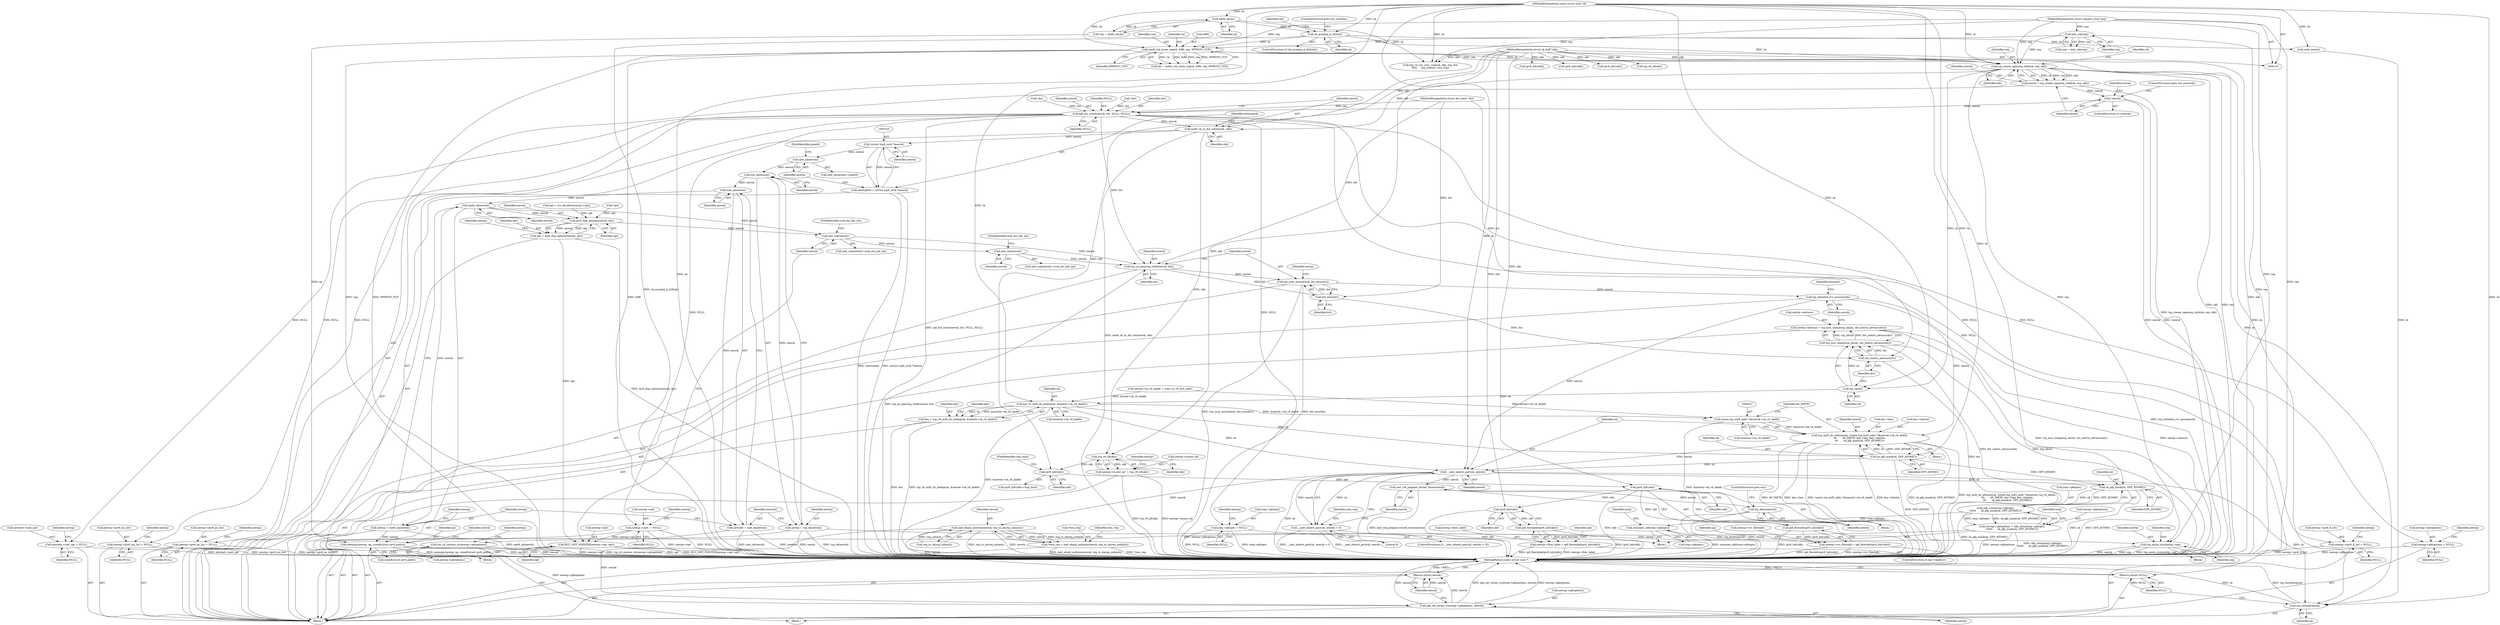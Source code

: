 digraph "0_linux_83eaddab4378db256d00d295bda6ca997cd13a52_0@pointer" {
"1000301" [label="(Call,tcp_create_openreq_child(sk, req, skb))"];
"1000289" [label="(Call,inet6_csk_route_req(sk, &fl6, req, IPPROTO_TCP))"];
"1000280" [label="(Call,sk_acceptq_is_full(sk))"];
"1000123" [label="(Call,inet6_sk(sk))"];
"1000111" [label="(MethodParameterIn,const struct sock *sk)"];
"1000277" [label="(Call,inet_rsk(req))"];
"1000113" [label="(MethodParameterIn,struct request_sock *req)"];
"1000112" [label="(MethodParameterIn,struct sk_buff *skb)"];
"1000299" [label="(Call,newsk = tcp_create_openreq_child(sk, req, skb))"];
"1000306" [label="(Call,!newsk)"];
"1000314" [label="(Call,ip6_dst_store(newsk, dst, NULL, NULL))"];
"1000319" [label="(Call,inet6_sk_rx_dst_set(newsk, skb))"];
"1000324" [label="(Call,(struct tcp6_sock *)newsk)"];
"1000322" [label="(Call,newtcp6sk = (struct tcp6_sock *)newsk)"];
"1000329" [label="(Call,inet_sk(newsk))"];
"1000338" [label="(Call,tcp_sk(newsk))"];
"1000336" [label="(Call,newtp = tcp_sk(newsk))"];
"1000585" [label="(Call,tcp_move_syn(newtp, req))"];
"1000342" [label="(Call,inet_sk(newsk))"];
"1000340" [label="(Call,newinet = inet_sk(newsk))"];
"1000346" [label="(Call,inet6_sk(newsk))"];
"1000344" [label="(Call,newnp = inet6_sk(newsk))"];
"1000348" [label="(Call,memcpy(newnp, np, sizeof(struct ipv6_pinfo)))"];
"1000473" [label="(Call,ipv6_dup_options(newsk, opt))"];
"1000471" [label="(Call,opt = ipv6_dup_options(newsk, opt))"];
"1000476" [label="(Call,RCU_INIT_POINTER(newnp->opt, opt))"];
"1000483" [label="(Call,inet_csk(newsk))"];
"1000491" [label="(Call,inet_csk(newsk))"];
"1000501" [label="(Call,tcp_ca_openreq_child(newsk, dst))"];
"1000504" [label="(Call,tcp_sync_mss(newsk, dst_mtu(dst)))"];
"1000517" [label="(Call,tcp_initialize_rcv_mss(newsk))"];
"1000544" [label="(Call,tcp_md5_do_add(newsk, (union tcp_md5_addr *)&newsk->sk_v6_daddr,\n\t\t\t       AF_INET6, key->key, key->keylen,\n\t\t\t       sk_gfp_mask(sk, GFP_ATOMIC)))"];
"1000564" [label="(Call,__inet_inherit_port(sk, newsk))"];
"1000563" [label="(Call,__inet_inherit_port(sk, newsk) < 0)"];
"1000569" [label="(Call,inet_csk_prepare_forced_close(newsk))"];
"1000571" [label="(Call,tcp_done(newsk))"];
"1000577" [label="(Call,inet_ehash_nolisten(newsk, req_to_sk(req_unhash)))"];
"1000574" [label="(Call,*own_req = inet_ehash_nolisten(newsk, req_to_sk(req_unhash)))"];
"1000622" [label="(Call,skb_set_owner_r(newnp->pktoptions, newsk))"];
"1000627" [label="(Return,return newsk;)"];
"1000601" [label="(Call,sk_gfp_mask(sk, GFP_ATOMIC))"];
"1000597" [label="(Call,skb_clone(ireq->pktopts,\n\t\t\t\t\t\t      sk_gfp_mask(sk, GFP_ATOMIC)))"];
"1000593" [label="(Call,newnp->pktoptions = skb_clone(ireq->pktopts,\n\t\t\t\t\t\t      sk_gfp_mask(sk, GFP_ATOMIC)))"];
"1000618" [label="(Call,tcp_v6_restore_cb(newnp->pktoptions))"];
"1000604" [label="(Call,consume_skb(ireq->pktopts))"];
"1000638" [label="(Call,tcp_listendrop(sk))"];
"1000506" [label="(Call,dst_mtu(dst))"];
"1000515" [label="(Call,dst_metric_advmss(dst))"];
"1000512" [label="(Call,tcp_mss_clamp(tcp_sk(sk), dst_metric_advmss(dst)))"];
"1000508" [label="(Call,newtp->advmss = tcp_mss_clamp(tcp_sk(sk), dst_metric_advmss(dst)))"];
"1000426" [label="(Call,tcp_v6_iif(skb))"];
"1000422" [label="(Call,newnp->mcast_oif  = tcp_v6_iif(skb))"];
"1000433" [label="(Call,ipv6_hdr(skb))"];
"1000441" [label="(Call,ipv6_hdr(skb))"];
"1000440" [label="(Call,ip6_flowinfo(ipv6_hdr(skb)))"];
"1000436" [label="(Call,newnp->rcv_flowinfo = ip6_flowinfo(ipv6_hdr(skb)))"];
"1000452" [label="(Call,ipv6_hdr(skb))"];
"1000451" [label="(Call,ip6_flowlabel(ipv6_hdr(skb)))"];
"1000447" [label="(Call,newnp->flow_label = ip6_flowlabel(ipv6_hdr(skb)))"];
"1000381" [label="(Call,newinet->inet_opt = NULL)"];
"1000386" [label="(Call,newnp->ipv6_mc_list = NULL)"];
"1000391" [label="(Call,newnp->ipv6_ac_list = NULL)"];
"1000396" [label="(Call,newnp->ipv6_fl_list = NULL)"];
"1000412" [label="(Call,newnp->pktoptions = NULL)"];
"1000417" [label="(Call,newnp->opt\t  = NULL)"];
"1000608" [label="(Call,ireq->pktopts = NULL)"];
"1000640" [label="(Return,return NULL;)"];
"1000513" [label="(Call,tcp_sk(sk))"];
"1000535" [label="(Call,tcp_v6_md5_do_lookup(sk, &newsk->sk_v6_daddr))"];
"1000533" [label="(Call,key = tcp_v6_md5_do_lookup(sk, &newsk->sk_v6_daddr))"];
"1000546" [label="(Call,(union tcp_md5_addr *)&newsk->sk_v6_daddr)"];
"1000559" [label="(Call,sk_gfp_mask(sk, GFP_ATOMIC))"];
"1000561" [label="(Identifier,GFP_ATOMIC)"];
"1000265" [label="(Call,ipv6_hdr(skb))"];
"1000326" [label="(Identifier,newsk)"];
"1000482" [label="(Call,inet_csk(newsk)->icsk_ext_hdr_len)"];
"1000382" [label="(Call,newinet->inet_opt)"];
"1000453" [label="(Identifier,skb)"];
"1000391" [label="(Call,newnp->ipv6_ac_list = NULL)"];
"1000117" [label="(Block,)"];
"1000308" [label="(ControlStructure,goto out_nonewsk;)"];
"1000477" [label="(Call,newnp->opt)"];
"1000515" [label="(Call,dst_metric_advmss(dst))"];
"1000509" [label="(Call,newtp->advmss)"];
"1000340" [label="(Call,newinet = inet_sk(newsk))"];
"1000114" [label="(MethodParameterIn,struct dst_entry *dst)"];
"1000533" [label="(Call,key = tcp_v6_md5_do_lookup(sk, &newsk->sk_v6_daddr))"];
"1000590" [label="(Identifier,ireq)"];
"1000475" [label="(Identifier,opt)"];
"1000451" [label="(Call,ip6_flowlabel(ipv6_hdr(skb)))"];
"1000398" [label="(Identifier,newnp)"];
"1000506" [label="(Call,dst_mtu(dst))"];
"1000622" [label="(Call,skb_set_owner_r(newnp->pktoptions, newsk))"];
"1000293" [label="(Identifier,req)"];
"1000628" [label="(Identifier,newsk)"];
"1000514" [label="(Identifier,sk)"];
"1000304" [label="(Identifier,skb)"];
"1000573" [label="(ControlStructure,goto out;)"];
"1000254" [label="(Call,ipv6_hdr(skb))"];
"1000568" [label="(Block,)"];
"1000345" [label="(Identifier,newnp)"];
"1000485" [label="(FieldIdentifier,icsk_ext_hdr_len)"];
"1000577" [label="(Call,inet_ehash_nolisten(newsk, req_to_sk(req_unhash)))"];
"1000470" [label="(Block,)"];
"1000492" [label="(Identifier,newsk)"];
"1000505" [label="(Identifier,newsk)"];
"1000586" [label="(Identifier,newtp)"];
"1000594" [label="(Call,newnp->pktoptions)"];
"1000336" [label="(Call,newtp = tcp_sk(newsk))"];
"1000601" [label="(Call,sk_gfp_mask(sk, GFP_ATOMIC))"];
"1000330" [label="(Identifier,newsk)"];
"1000491" [label="(Call,inet_csk(newsk))"];
"1000436" [label="(Call,newnp->rcv_flowinfo = ip6_flowinfo(ipv6_hdr(skb)))"];
"1000608" [label="(Call,ireq->pktopts = NULL)"];
"1000314" [label="(Call,ip6_dst_store(newsk, dst, NULL, NULL))"];
"1000517" [label="(Call,tcp_initialize_rcv_mss(newsk))"];
"1000290" [label="(Identifier,sk)"];
"1000285" [label="(Identifier,dst)"];
"1000433" [label="(Call,ipv6_hdr(skb))"];
"1000615" [label="(Identifier,newnp)"];
"1000307" [label="(Identifier,newsk)"];
"1000542" [label="(Identifier,key)"];
"1000418" [label="(Call,newnp->opt)"];
"1000437" [label="(Call,newnp->rcv_flowinfo)"];
"1000277" [label="(Call,inet_rsk(req))"];
"1000502" [label="(Identifier,newsk)"];
"1000504" [label="(Call,tcp_sync_mss(newsk, dst_mtu(dst)))"];
"1000605" [label="(Call,ireq->pktopts)"];
"1000455" [label="(Identifier,opt)"];
"1000513" [label="(Call,tcp_sk(sk))"];
"1000302" [label="(Identifier,sk)"];
"1000583" [label="(Identifier,own_req)"];
"1000421" [label="(Identifier,NULL)"];
"1000435" [label="(FieldIdentifier,hop_limit)"];
"1000587" [label="(Identifier,req)"];
"1000478" [label="(Identifier,newnp)"];
"1000565" [label="(Identifier,sk)"];
"1000275" [label="(Call,ireq = inet_rsk(req))"];
"1000569" [label="(Call,inet_csk_prepare_forced_close(newsk))"];
"1000597" [label="(Call,skb_clone(ireq->pktopts,\n\t\t\t\t\t\t      sk_gfp_mask(sk, GFP_ATOMIC)))"];
"1000640" [label="(Return,return NULL;)"];
"1000311" [label="(Identifier,newsk)"];
"1000603" [label="(Identifier,GFP_ATOMIC)"];
"1000413" [label="(Call,newnp->pktoptions)"];
"1000319" [label="(Call,inet6_sk_rx_dst_set(newsk, skb))"];
"1000422" [label="(Call,newnp->mcast_oif  = tcp_v6_iif(skb))"];
"1000323" [label="(Identifier,newtcp6sk)"];
"1000639" [label="(Identifier,sk)"];
"1000432" [label="(Call,ipv6_hdr(skb)->hop_limit)"];
"1000346" [label="(Call,inet6_sk(newsk))"];
"1000536" [label="(Identifier,sk)"];
"1000623" [label="(Call,newnp->pktoptions)"];
"1000322" [label="(Call,newtcp6sk = (struct tcp6_sock *)newsk)"];
"1000483" [label="(Call,inet_csk(newsk))"];
"1000434" [label="(Identifier,skb)"];
"1000575" [label="(Call,*own_req)"];
"1000112" [label="(MethodParameterIn,struct sk_buff *skb)"];
"1000349" [label="(Identifier,newnp)"];
"1000493" [label="(FieldIdentifier,icsk_ext_hdr_len)"];
"1000546" [label="(Call,(union tcp_md5_addr *)&newsk->sk_v6_daddr)"];
"1000246" [label="(Call,ipv6_hdr(skb))"];
"1000344" [label="(Call,newnp = inet6_sk(newsk))"];
"1000618" [label="(Call,tcp_v6_restore_cb(newnp->pktoptions))"];
"1000353" [label="(Call,newsk->sk_v6_daddr = ireq->ir_v6_rmt_addr)"];
"1000535" [label="(Call,tcp_v6_md5_do_lookup(sk, &newsk->sk_v6_daddr))"];
"1000280" [label="(Call,sk_acceptq_is_full(sk))"];
"1000642" [label="(MethodReturn,static struct sock *)"];
"1000617" [label="(Block,)"];
"1000329" [label="(Call,inet_sk(newsk))"];
"1000351" [label="(Call,sizeof(struct ipv6_pinfo))"];
"1000593" [label="(Call,newnp->pktoptions = skb_clone(ireq->pktopts,\n\t\t\t\t\t\t      sk_gfp_mask(sk, GFP_ATOMIC)))"];
"1000393" [label="(Identifier,newnp)"];
"1000521" [label="(Identifier,newinet)"];
"1000386" [label="(Call,newnp->ipv6_mc_list = NULL)"];
"1000430" [label="(Identifier,newnp)"];
"1000474" [label="(Identifier,newsk)"];
"1000448" [label="(Call,newnp->flow_label)"];
"1000417" [label="(Call,newnp->opt\t  = NULL)"];
"1000559" [label="(Call,sk_gfp_mask(sk, GFP_ATOMIC))"];
"1000324" [label="(Call,(struct tcp6_sock *)newsk)"];
"1000571" [label="(Call,tcp_done(newsk))"];
"1000385" [label="(Identifier,NULL)"];
"1000142" [label="(Call,tcp_v4_syn_recv_sock(sk, skb, req, dst,\n\t\t\t\t\t     req_unhash, own_req))"];
"1000507" [label="(Identifier,dst)"];
"1000443" [label="(ControlStructure,if (np->repflow))"];
"1000395" [label="(Identifier,NULL)"];
"1000279" [label="(ControlStructure,if (sk_acceptq_is_full(sk)))"];
"1000355" [label="(Identifier,newsk)"];
"1000392" [label="(Call,newnp->ipv6_ac_list)"];
"1000315" [label="(Identifier,newsk)"];
"1000299" [label="(Call,newsk = tcp_create_openreq_child(sk, req, skb))"];
"1000579" [label="(Call,req_to_sk(req_unhash))"];
"1000631" [label="(Call,sock_net(sk))"];
"1000537" [label="(Call,&newsk->sk_v6_daddr)"];
"1000585" [label="(Call,tcp_move_syn(newtp, req))"];
"1000564" [label="(Call,__inet_inherit_port(sk, newsk))"];
"1000426" [label="(Call,tcp_v6_iif(skb))"];
"1000578" [label="(Identifier,newsk)"];
"1000570" [label="(Identifier,newsk)"];
"1000113" [label="(MethodParameterIn,struct request_sock *req)"];
"1000396" [label="(Call,newnp->ipv6_fl_list = NULL)"];
"1000328" [label="(Call,inet_sk(newsk)->pinet6)"];
"1000300" [label="(Identifier,newsk)"];
"1000387" [label="(Call,newnp->ipv6_mc_list)"];
"1000516" [label="(Identifier,dst)"];
"1000342" [label="(Call,inet_sk(newsk))"];
"1000320" [label="(Identifier,newsk)"];
"1000548" [label="(Call,&newsk->sk_v6_daddr)"];
"1000419" [label="(Identifier,newnp)"];
"1000627" [label="(Return,return newsk;)"];
"1000510" [label="(Identifier,newtp)"];
"1000626" [label="(Identifier,newsk)"];
"1000294" [label="(Identifier,IPPROTO_TCP)"];
"1000400" [label="(Identifier,NULL)"];
"1000239" [label="(Call,tcp_v6_iif(skb))"];
"1000348" [label="(Call,memcpy(newnp, np, sizeof(struct ipv6_pinfo)))"];
"1000317" [label="(Identifier,NULL)"];
"1000442" [label="(Identifier,skb)"];
"1000501" [label="(Call,tcp_ca_openreq_child(newsk, dst))"];
"1000576" [label="(Identifier,own_req)"];
"1000609" [label="(Call,ireq->pktopts)"];
"1000574" [label="(Call,*own_req = inet_ehash_nolisten(newsk, req_to_sk(req_unhash)))"];
"1000296" [label="(Call,!dst)"];
"1000316" [label="(Identifier,dst)"];
"1000584" [label="(Block,)"];
"1000462" [label="(Call,opt = rcu_dereference(np->opt))"];
"1000423" [label="(Call,newnp->mcast_oif)"];
"1000397" [label="(Call,newnp->ipv6_fl_list)"];
"1000624" [label="(Identifier,newnp)"];
"1000460" [label="(Call,!opt)"];
"1000338" [label="(Call,tcp_sk(newsk))"];
"1000619" [label="(Call,newnp->pktoptions)"];
"1000305" [label="(ControlStructure,if (!newsk))"];
"1000452" [label="(Call,ipv6_hdr(skb))"];
"1000503" [label="(Identifier,dst)"];
"1000556" [label="(Call,key->keylen)"];
"1000343" [label="(Identifier,newsk)"];
"1000641" [label="(Identifier,NULL)"];
"1000471" [label="(Call,opt = ipv6_dup_options(newsk, opt))"];
"1000111" [label="(MethodParameterIn,const struct sock *sk)"];
"1000638" [label="(Call,tcp_listendrop(sk))"];
"1000476" [label="(Call,RCU_INIT_POINTER(newnp->opt, opt))"];
"1000563" [label="(Call,__inet_inherit_port(sk, newsk) < 0)"];
"1000291" [label="(Call,&fl6)"];
"1000303" [label="(Identifier,req)"];
"1000278" [label="(Identifier,req)"];
"1000347" [label="(Identifier,newsk)"];
"1000602" [label="(Identifier,sk)"];
"1000545" [label="(Identifier,newsk)"];
"1000604" [label="(Call,consume_skb(ireq->pktopts))"];
"1000447" [label="(Call,newnp->flow_label = ip6_flowlabel(ipv6_hdr(skb)))"];
"1000560" [label="(Identifier,sk)"];
"1000124" [label="(Identifier,sk)"];
"1000284" [label="(Call,!dst)"];
"1000512" [label="(Call,tcp_mss_clamp(tcp_sk(sk), dst_metric_advmss(dst)))"];
"1000440" [label="(Call,ip6_flowinfo(ipv6_hdr(skb)))"];
"1000534" [label="(Identifier,key)"];
"1000480" [label="(Identifier,opt)"];
"1000123" [label="(Call,inet6_sk(sk))"];
"1000424" [label="(Identifier,newnp)"];
"1000427" [label="(Identifier,skb)"];
"1000553" [label="(Call,key->key)"];
"1000388" [label="(Identifier,newnp)"];
"1000552" [label="(Identifier,AF_INET6)"];
"1000301" [label="(Call,tcp_create_openreq_child(sk, req, skb))"];
"1000441" [label="(Call,ipv6_hdr(skb))"];
"1000281" [label="(Identifier,sk)"];
"1000318" [label="(Identifier,NULL)"];
"1000390" [label="(Identifier,NULL)"];
"1000306" [label="(Call,!newsk)"];
"1000562" [label="(ControlStructure,if (__inet_inherit_port(sk, newsk) < 0))"];
"1000610" [label="(Identifier,ireq)"];
"1000282" [label="(ControlStructure,goto out_overflow;)"];
"1000287" [label="(Call,dst = inet6_csk_route_req(sk, &fl6, req, IPPROTO_TCP))"];
"1000566" [label="(Identifier,newsk)"];
"1000339" [label="(Identifier,newsk)"];
"1000350" [label="(Identifier,np)"];
"1000598" [label="(Call,ireq->pktopts)"];
"1000544" [label="(Call,tcp_md5_do_add(newsk, (union tcp_md5_addr *)&newsk->sk_v6_daddr,\n\t\t\t       AF_INET6, key->key, key->keylen,\n\t\t\t       sk_gfp_mask(sk, GFP_ATOMIC)))"];
"1000592" [label="(Block,)"];
"1000606" [label="(Identifier,ireq)"];
"1000289" [label="(Call,inet6_csk_route_req(sk, &fl6, req, IPPROTO_TCP))"];
"1000472" [label="(Identifier,opt)"];
"1000445" [label="(Identifier,np)"];
"1000337" [label="(Identifier,newtp)"];
"1000543" [label="(Block,)"];
"1000381" [label="(Call,newinet->inet_opt = NULL)"];
"1000321" [label="(Identifier,skb)"];
"1000341" [label="(Identifier,newinet)"];
"1000404" [label="(Identifier,newnp)"];
"1000518" [label="(Identifier,newsk)"];
"1000612" [label="(Identifier,NULL)"];
"1000508" [label="(Call,newtp->advmss = tcp_mss_clamp(tcp_sk(sk), dst_metric_advmss(dst)))"];
"1000331" [label="(FieldIdentifier,pinet6)"];
"1000484" [label="(Identifier,newsk)"];
"1000567" [label="(Literal,0)"];
"1000473" [label="(Call,ipv6_dup_options(newsk, opt))"];
"1000412" [label="(Call,newnp->pktoptions = NULL)"];
"1000572" [label="(Identifier,newsk)"];
"1000416" [label="(Identifier,NULL)"];
"1000490" [label="(Call,inet_csk(newsk)->icsk_ext_hdr_len)"];
"1000121" [label="(Call,*np = inet6_sk(sk))"];
"1000301" -> "1000299"  [label="AST: "];
"1000301" -> "1000304"  [label="CFG: "];
"1000302" -> "1000301"  [label="AST: "];
"1000303" -> "1000301"  [label="AST: "];
"1000304" -> "1000301"  [label="AST: "];
"1000299" -> "1000301"  [label="CFG: "];
"1000301" -> "1000642"  [label="DDG: skb"];
"1000301" -> "1000642"  [label="DDG: req"];
"1000301" -> "1000299"  [label="DDG: sk"];
"1000301" -> "1000299"  [label="DDG: req"];
"1000301" -> "1000299"  [label="DDG: skb"];
"1000289" -> "1000301"  [label="DDG: sk"];
"1000289" -> "1000301"  [label="DDG: req"];
"1000280" -> "1000301"  [label="DDG: sk"];
"1000111" -> "1000301"  [label="DDG: sk"];
"1000277" -> "1000301"  [label="DDG: req"];
"1000113" -> "1000301"  [label="DDG: req"];
"1000112" -> "1000301"  [label="DDG: skb"];
"1000301" -> "1000319"  [label="DDG: skb"];
"1000301" -> "1000513"  [label="DDG: sk"];
"1000301" -> "1000585"  [label="DDG: req"];
"1000301" -> "1000638"  [label="DDG: sk"];
"1000289" -> "1000287"  [label="AST: "];
"1000289" -> "1000294"  [label="CFG: "];
"1000290" -> "1000289"  [label="AST: "];
"1000291" -> "1000289"  [label="AST: "];
"1000293" -> "1000289"  [label="AST: "];
"1000294" -> "1000289"  [label="AST: "];
"1000287" -> "1000289"  [label="CFG: "];
"1000289" -> "1000642"  [label="DDG: &fl6"];
"1000289" -> "1000642"  [label="DDG: IPPROTO_TCP"];
"1000289" -> "1000642"  [label="DDG: req"];
"1000289" -> "1000287"  [label="DDG: sk"];
"1000289" -> "1000287"  [label="DDG: &fl6"];
"1000289" -> "1000287"  [label="DDG: req"];
"1000289" -> "1000287"  [label="DDG: IPPROTO_TCP"];
"1000280" -> "1000289"  [label="DDG: sk"];
"1000111" -> "1000289"  [label="DDG: sk"];
"1000277" -> "1000289"  [label="DDG: req"];
"1000113" -> "1000289"  [label="DDG: req"];
"1000289" -> "1000638"  [label="DDG: sk"];
"1000280" -> "1000279"  [label="AST: "];
"1000280" -> "1000281"  [label="CFG: "];
"1000281" -> "1000280"  [label="AST: "];
"1000282" -> "1000280"  [label="CFG: "];
"1000285" -> "1000280"  [label="CFG: "];
"1000280" -> "1000642"  [label="DDG: sk_acceptq_is_full(sk)"];
"1000123" -> "1000280"  [label="DDG: sk"];
"1000111" -> "1000280"  [label="DDG: sk"];
"1000280" -> "1000631"  [label="DDG: sk"];
"1000123" -> "1000121"  [label="AST: "];
"1000123" -> "1000124"  [label="CFG: "];
"1000124" -> "1000123"  [label="AST: "];
"1000121" -> "1000123"  [label="CFG: "];
"1000123" -> "1000121"  [label="DDG: sk"];
"1000111" -> "1000123"  [label="DDG: sk"];
"1000123" -> "1000142"  [label="DDG: sk"];
"1000111" -> "1000110"  [label="AST: "];
"1000111" -> "1000642"  [label="DDG: sk"];
"1000111" -> "1000142"  [label="DDG: sk"];
"1000111" -> "1000513"  [label="DDG: sk"];
"1000111" -> "1000535"  [label="DDG: sk"];
"1000111" -> "1000559"  [label="DDG: sk"];
"1000111" -> "1000564"  [label="DDG: sk"];
"1000111" -> "1000601"  [label="DDG: sk"];
"1000111" -> "1000631"  [label="DDG: sk"];
"1000111" -> "1000638"  [label="DDG: sk"];
"1000277" -> "1000275"  [label="AST: "];
"1000277" -> "1000278"  [label="CFG: "];
"1000278" -> "1000277"  [label="AST: "];
"1000275" -> "1000277"  [label="CFG: "];
"1000277" -> "1000642"  [label="DDG: req"];
"1000277" -> "1000275"  [label="DDG: req"];
"1000113" -> "1000277"  [label="DDG: req"];
"1000113" -> "1000110"  [label="AST: "];
"1000113" -> "1000642"  [label="DDG: req"];
"1000113" -> "1000142"  [label="DDG: req"];
"1000113" -> "1000585"  [label="DDG: req"];
"1000112" -> "1000110"  [label="AST: "];
"1000112" -> "1000642"  [label="DDG: skb"];
"1000112" -> "1000142"  [label="DDG: skb"];
"1000112" -> "1000239"  [label="DDG: skb"];
"1000112" -> "1000246"  [label="DDG: skb"];
"1000112" -> "1000254"  [label="DDG: skb"];
"1000112" -> "1000265"  [label="DDG: skb"];
"1000112" -> "1000319"  [label="DDG: skb"];
"1000112" -> "1000426"  [label="DDG: skb"];
"1000112" -> "1000433"  [label="DDG: skb"];
"1000112" -> "1000441"  [label="DDG: skb"];
"1000112" -> "1000452"  [label="DDG: skb"];
"1000299" -> "1000117"  [label="AST: "];
"1000300" -> "1000299"  [label="AST: "];
"1000307" -> "1000299"  [label="CFG: "];
"1000299" -> "1000642"  [label="DDG: tcp_create_openreq_child(sk, req, skb)"];
"1000299" -> "1000306"  [label="DDG: newsk"];
"1000306" -> "1000305"  [label="AST: "];
"1000306" -> "1000307"  [label="CFG: "];
"1000307" -> "1000306"  [label="AST: "];
"1000308" -> "1000306"  [label="CFG: "];
"1000311" -> "1000306"  [label="CFG: "];
"1000306" -> "1000642"  [label="DDG: newsk"];
"1000306" -> "1000642"  [label="DDG: !newsk"];
"1000306" -> "1000314"  [label="DDG: newsk"];
"1000314" -> "1000117"  [label="AST: "];
"1000314" -> "1000318"  [label="CFG: "];
"1000315" -> "1000314"  [label="AST: "];
"1000316" -> "1000314"  [label="AST: "];
"1000317" -> "1000314"  [label="AST: "];
"1000318" -> "1000314"  [label="AST: "];
"1000320" -> "1000314"  [label="CFG: "];
"1000314" -> "1000642"  [label="DDG: ip6_dst_store(newsk, dst, NULL, NULL)"];
"1000284" -> "1000314"  [label="DDG: dst"];
"1000296" -> "1000314"  [label="DDG: dst"];
"1000114" -> "1000314"  [label="DDG: dst"];
"1000314" -> "1000319"  [label="DDG: newsk"];
"1000314" -> "1000381"  [label="DDG: NULL"];
"1000314" -> "1000386"  [label="DDG: NULL"];
"1000314" -> "1000391"  [label="DDG: NULL"];
"1000314" -> "1000396"  [label="DDG: NULL"];
"1000314" -> "1000412"  [label="DDG: NULL"];
"1000314" -> "1000417"  [label="DDG: NULL"];
"1000314" -> "1000501"  [label="DDG: dst"];
"1000314" -> "1000608"  [label="DDG: NULL"];
"1000314" -> "1000640"  [label="DDG: NULL"];
"1000319" -> "1000117"  [label="AST: "];
"1000319" -> "1000321"  [label="CFG: "];
"1000320" -> "1000319"  [label="AST: "];
"1000321" -> "1000319"  [label="AST: "];
"1000323" -> "1000319"  [label="CFG: "];
"1000319" -> "1000642"  [label="DDG: inet6_sk_rx_dst_set(newsk, skb)"];
"1000319" -> "1000324"  [label="DDG: newsk"];
"1000319" -> "1000426"  [label="DDG: skb"];
"1000324" -> "1000322"  [label="AST: "];
"1000324" -> "1000326"  [label="CFG: "];
"1000325" -> "1000324"  [label="AST: "];
"1000326" -> "1000324"  [label="AST: "];
"1000322" -> "1000324"  [label="CFG: "];
"1000324" -> "1000322"  [label="DDG: newsk"];
"1000324" -> "1000329"  [label="DDG: newsk"];
"1000322" -> "1000117"  [label="AST: "];
"1000323" -> "1000322"  [label="AST: "];
"1000330" -> "1000322"  [label="CFG: "];
"1000322" -> "1000642"  [label="DDG: (struct tcp6_sock *)newsk"];
"1000322" -> "1000642"  [label="DDG: newtcp6sk"];
"1000329" -> "1000328"  [label="AST: "];
"1000329" -> "1000330"  [label="CFG: "];
"1000330" -> "1000329"  [label="AST: "];
"1000331" -> "1000329"  [label="CFG: "];
"1000329" -> "1000338"  [label="DDG: newsk"];
"1000338" -> "1000336"  [label="AST: "];
"1000338" -> "1000339"  [label="CFG: "];
"1000339" -> "1000338"  [label="AST: "];
"1000336" -> "1000338"  [label="CFG: "];
"1000338" -> "1000336"  [label="DDG: newsk"];
"1000338" -> "1000342"  [label="DDG: newsk"];
"1000336" -> "1000117"  [label="AST: "];
"1000337" -> "1000336"  [label="AST: "];
"1000341" -> "1000336"  [label="CFG: "];
"1000336" -> "1000642"  [label="DDG: tcp_sk(newsk)"];
"1000336" -> "1000642"  [label="DDG: newtp"];
"1000336" -> "1000585"  [label="DDG: newtp"];
"1000585" -> "1000584"  [label="AST: "];
"1000585" -> "1000587"  [label="CFG: "];
"1000586" -> "1000585"  [label="AST: "];
"1000587" -> "1000585"  [label="AST: "];
"1000590" -> "1000585"  [label="CFG: "];
"1000585" -> "1000642"  [label="DDG: newtp"];
"1000585" -> "1000642"  [label="DDG: req"];
"1000585" -> "1000642"  [label="DDG: tcp_move_syn(newtp, req)"];
"1000342" -> "1000340"  [label="AST: "];
"1000342" -> "1000343"  [label="CFG: "];
"1000343" -> "1000342"  [label="AST: "];
"1000340" -> "1000342"  [label="CFG: "];
"1000342" -> "1000340"  [label="DDG: newsk"];
"1000342" -> "1000346"  [label="DDG: newsk"];
"1000340" -> "1000117"  [label="AST: "];
"1000341" -> "1000340"  [label="AST: "];
"1000345" -> "1000340"  [label="CFG: "];
"1000340" -> "1000642"  [label="DDG: inet_sk(newsk)"];
"1000340" -> "1000642"  [label="DDG: newinet"];
"1000346" -> "1000344"  [label="AST: "];
"1000346" -> "1000347"  [label="CFG: "];
"1000347" -> "1000346"  [label="AST: "];
"1000344" -> "1000346"  [label="CFG: "];
"1000346" -> "1000344"  [label="DDG: newsk"];
"1000346" -> "1000473"  [label="DDG: newsk"];
"1000346" -> "1000483"  [label="DDG: newsk"];
"1000344" -> "1000117"  [label="AST: "];
"1000345" -> "1000344"  [label="AST: "];
"1000349" -> "1000344"  [label="CFG: "];
"1000344" -> "1000642"  [label="DDG: inet6_sk(newsk)"];
"1000344" -> "1000348"  [label="DDG: newnp"];
"1000348" -> "1000117"  [label="AST: "];
"1000348" -> "1000351"  [label="CFG: "];
"1000349" -> "1000348"  [label="AST: "];
"1000350" -> "1000348"  [label="AST: "];
"1000351" -> "1000348"  [label="AST: "];
"1000355" -> "1000348"  [label="CFG: "];
"1000348" -> "1000642"  [label="DDG: newnp"];
"1000348" -> "1000642"  [label="DDG: memcpy(newnp, np, sizeof(struct ipv6_pinfo))"];
"1000348" -> "1000642"  [label="DDG: np"];
"1000121" -> "1000348"  [label="DDG: np"];
"1000473" -> "1000471"  [label="AST: "];
"1000473" -> "1000475"  [label="CFG: "];
"1000474" -> "1000473"  [label="AST: "];
"1000475" -> "1000473"  [label="AST: "];
"1000471" -> "1000473"  [label="CFG: "];
"1000473" -> "1000471"  [label="DDG: newsk"];
"1000473" -> "1000471"  [label="DDG: opt"];
"1000460" -> "1000473"  [label="DDG: opt"];
"1000462" -> "1000473"  [label="DDG: opt"];
"1000473" -> "1000483"  [label="DDG: newsk"];
"1000471" -> "1000470"  [label="AST: "];
"1000472" -> "1000471"  [label="AST: "];
"1000478" -> "1000471"  [label="CFG: "];
"1000471" -> "1000642"  [label="DDG: ipv6_dup_options(newsk, opt)"];
"1000471" -> "1000476"  [label="DDG: opt"];
"1000476" -> "1000470"  [label="AST: "];
"1000476" -> "1000480"  [label="CFG: "];
"1000477" -> "1000476"  [label="AST: "];
"1000480" -> "1000476"  [label="AST: "];
"1000484" -> "1000476"  [label="CFG: "];
"1000476" -> "1000642"  [label="DDG: RCU_INIT_POINTER(newnp->opt, opt)"];
"1000476" -> "1000642"  [label="DDG: newnp->opt"];
"1000476" -> "1000642"  [label="DDG: opt"];
"1000417" -> "1000476"  [label="DDG: newnp->opt"];
"1000483" -> "1000482"  [label="AST: "];
"1000483" -> "1000484"  [label="CFG: "];
"1000484" -> "1000483"  [label="AST: "];
"1000485" -> "1000483"  [label="CFG: "];
"1000483" -> "1000491"  [label="DDG: newsk"];
"1000483" -> "1000501"  [label="DDG: newsk"];
"1000491" -> "1000490"  [label="AST: "];
"1000491" -> "1000492"  [label="CFG: "];
"1000492" -> "1000491"  [label="AST: "];
"1000493" -> "1000491"  [label="CFG: "];
"1000491" -> "1000501"  [label="DDG: newsk"];
"1000501" -> "1000117"  [label="AST: "];
"1000501" -> "1000503"  [label="CFG: "];
"1000502" -> "1000501"  [label="AST: "];
"1000503" -> "1000501"  [label="AST: "];
"1000505" -> "1000501"  [label="CFG: "];
"1000501" -> "1000642"  [label="DDG: tcp_ca_openreq_child(newsk, dst)"];
"1000114" -> "1000501"  [label="DDG: dst"];
"1000501" -> "1000504"  [label="DDG: newsk"];
"1000501" -> "1000506"  [label="DDG: dst"];
"1000504" -> "1000117"  [label="AST: "];
"1000504" -> "1000506"  [label="CFG: "];
"1000505" -> "1000504"  [label="AST: "];
"1000506" -> "1000504"  [label="AST: "];
"1000510" -> "1000504"  [label="CFG: "];
"1000504" -> "1000642"  [label="DDG: dst_mtu(dst)"];
"1000504" -> "1000642"  [label="DDG: tcp_sync_mss(newsk, dst_mtu(dst))"];
"1000506" -> "1000504"  [label="DDG: dst"];
"1000504" -> "1000517"  [label="DDG: newsk"];
"1000517" -> "1000117"  [label="AST: "];
"1000517" -> "1000518"  [label="CFG: "];
"1000518" -> "1000517"  [label="AST: "];
"1000521" -> "1000517"  [label="CFG: "];
"1000517" -> "1000642"  [label="DDG: tcp_initialize_rcv_mss(newsk)"];
"1000517" -> "1000544"  [label="DDG: newsk"];
"1000517" -> "1000564"  [label="DDG: newsk"];
"1000544" -> "1000543"  [label="AST: "];
"1000544" -> "1000559"  [label="CFG: "];
"1000545" -> "1000544"  [label="AST: "];
"1000546" -> "1000544"  [label="AST: "];
"1000552" -> "1000544"  [label="AST: "];
"1000553" -> "1000544"  [label="AST: "];
"1000556" -> "1000544"  [label="AST: "];
"1000559" -> "1000544"  [label="AST: "];
"1000565" -> "1000544"  [label="CFG: "];
"1000544" -> "1000642"  [label="DDG: key->key"];
"1000544" -> "1000642"  [label="DDG: (union tcp_md5_addr *)&newsk->sk_v6_daddr"];
"1000544" -> "1000642"  [label="DDG: key->keylen"];
"1000544" -> "1000642"  [label="DDG: sk_gfp_mask(sk, GFP_ATOMIC)"];
"1000544" -> "1000642"  [label="DDG: tcp_md5_do_add(newsk, (union tcp_md5_addr *)&newsk->sk_v6_daddr,\n\t\t\t       AF_INET6, key->key, key->keylen,\n\t\t\t       sk_gfp_mask(sk, GFP_ATOMIC))"];
"1000544" -> "1000642"  [label="DDG: AF_INET6"];
"1000546" -> "1000544"  [label="DDG: &newsk->sk_v6_daddr"];
"1000559" -> "1000544"  [label="DDG: sk"];
"1000559" -> "1000544"  [label="DDG: GFP_ATOMIC"];
"1000544" -> "1000564"  [label="DDG: newsk"];
"1000564" -> "1000563"  [label="AST: "];
"1000564" -> "1000566"  [label="CFG: "];
"1000565" -> "1000564"  [label="AST: "];
"1000566" -> "1000564"  [label="AST: "];
"1000567" -> "1000564"  [label="CFG: "];
"1000564" -> "1000642"  [label="DDG: sk"];
"1000564" -> "1000563"  [label="DDG: sk"];
"1000564" -> "1000563"  [label="DDG: newsk"];
"1000559" -> "1000564"  [label="DDG: sk"];
"1000535" -> "1000564"  [label="DDG: sk"];
"1000564" -> "1000569"  [label="DDG: newsk"];
"1000564" -> "1000577"  [label="DDG: newsk"];
"1000564" -> "1000601"  [label="DDG: sk"];
"1000564" -> "1000638"  [label="DDG: sk"];
"1000563" -> "1000562"  [label="AST: "];
"1000563" -> "1000567"  [label="CFG: "];
"1000567" -> "1000563"  [label="AST: "];
"1000570" -> "1000563"  [label="CFG: "];
"1000576" -> "1000563"  [label="CFG: "];
"1000563" -> "1000642"  [label="DDG: __inet_inherit_port(sk, newsk) < 0"];
"1000563" -> "1000642"  [label="DDG: __inet_inherit_port(sk, newsk)"];
"1000569" -> "1000568"  [label="AST: "];
"1000569" -> "1000570"  [label="CFG: "];
"1000570" -> "1000569"  [label="AST: "];
"1000572" -> "1000569"  [label="CFG: "];
"1000569" -> "1000642"  [label="DDG: inet_csk_prepare_forced_close(newsk)"];
"1000569" -> "1000571"  [label="DDG: newsk"];
"1000571" -> "1000568"  [label="AST: "];
"1000571" -> "1000572"  [label="CFG: "];
"1000572" -> "1000571"  [label="AST: "];
"1000573" -> "1000571"  [label="CFG: "];
"1000571" -> "1000642"  [label="DDG: tcp_done(newsk)"];
"1000571" -> "1000642"  [label="DDG: newsk"];
"1000577" -> "1000574"  [label="AST: "];
"1000577" -> "1000579"  [label="CFG: "];
"1000578" -> "1000577"  [label="AST: "];
"1000579" -> "1000577"  [label="AST: "];
"1000574" -> "1000577"  [label="CFG: "];
"1000577" -> "1000642"  [label="DDG: req_to_sk(req_unhash)"];
"1000577" -> "1000642"  [label="DDG: newsk"];
"1000577" -> "1000574"  [label="DDG: newsk"];
"1000577" -> "1000574"  [label="DDG: req_to_sk(req_unhash)"];
"1000579" -> "1000577"  [label="DDG: req_unhash"];
"1000577" -> "1000622"  [label="DDG: newsk"];
"1000577" -> "1000627"  [label="DDG: newsk"];
"1000574" -> "1000117"  [label="AST: "];
"1000575" -> "1000574"  [label="AST: "];
"1000583" -> "1000574"  [label="CFG: "];
"1000574" -> "1000642"  [label="DDG: *own_req"];
"1000574" -> "1000642"  [label="DDG: inet_ehash_nolisten(newsk, req_to_sk(req_unhash))"];
"1000622" -> "1000617"  [label="AST: "];
"1000622" -> "1000626"  [label="CFG: "];
"1000623" -> "1000622"  [label="AST: "];
"1000626" -> "1000622"  [label="AST: "];
"1000628" -> "1000622"  [label="CFG: "];
"1000622" -> "1000642"  [label="DDG: skb_set_owner_r(newnp->pktoptions, newsk)"];
"1000622" -> "1000642"  [label="DDG: newnp->pktoptions"];
"1000622" -> "1000642"  [label="DDG: newsk"];
"1000618" -> "1000622"  [label="DDG: newnp->pktoptions"];
"1000622" -> "1000627"  [label="DDG: newsk"];
"1000627" -> "1000117"  [label="AST: "];
"1000627" -> "1000628"  [label="CFG: "];
"1000628" -> "1000627"  [label="AST: "];
"1000642" -> "1000627"  [label="CFG: "];
"1000627" -> "1000642"  [label="DDG: <RET>"];
"1000628" -> "1000627"  [label="DDG: newsk"];
"1000601" -> "1000597"  [label="AST: "];
"1000601" -> "1000603"  [label="CFG: "];
"1000602" -> "1000601"  [label="AST: "];
"1000603" -> "1000601"  [label="AST: "];
"1000597" -> "1000601"  [label="CFG: "];
"1000601" -> "1000642"  [label="DDG: sk"];
"1000601" -> "1000642"  [label="DDG: GFP_ATOMIC"];
"1000601" -> "1000597"  [label="DDG: sk"];
"1000601" -> "1000597"  [label="DDG: GFP_ATOMIC"];
"1000559" -> "1000601"  [label="DDG: GFP_ATOMIC"];
"1000597" -> "1000593"  [label="AST: "];
"1000598" -> "1000597"  [label="AST: "];
"1000593" -> "1000597"  [label="CFG: "];
"1000597" -> "1000642"  [label="DDG: sk_gfp_mask(sk, GFP_ATOMIC)"];
"1000597" -> "1000593"  [label="DDG: ireq->pktopts"];
"1000597" -> "1000593"  [label="DDG: sk_gfp_mask(sk, GFP_ATOMIC)"];
"1000597" -> "1000604"  [label="DDG: ireq->pktopts"];
"1000593" -> "1000592"  [label="AST: "];
"1000594" -> "1000593"  [label="AST: "];
"1000606" -> "1000593"  [label="CFG: "];
"1000593" -> "1000642"  [label="DDG: skb_clone(ireq->pktopts,\n\t\t\t\t\t\t      sk_gfp_mask(sk, GFP_ATOMIC))"];
"1000593" -> "1000642"  [label="DDG: newnp->pktoptions"];
"1000593" -> "1000618"  [label="DDG: newnp->pktoptions"];
"1000618" -> "1000617"  [label="AST: "];
"1000618" -> "1000619"  [label="CFG: "];
"1000619" -> "1000618"  [label="AST: "];
"1000624" -> "1000618"  [label="CFG: "];
"1000618" -> "1000642"  [label="DDG: tcp_v6_restore_cb(newnp->pktoptions)"];
"1000604" -> "1000592"  [label="AST: "];
"1000604" -> "1000605"  [label="CFG: "];
"1000605" -> "1000604"  [label="AST: "];
"1000610" -> "1000604"  [label="CFG: "];
"1000604" -> "1000642"  [label="DDG: consume_skb(ireq->pktopts)"];
"1000638" -> "1000117"  [label="AST: "];
"1000638" -> "1000639"  [label="CFG: "];
"1000639" -> "1000638"  [label="AST: "];
"1000641" -> "1000638"  [label="CFG: "];
"1000638" -> "1000642"  [label="DDG: tcp_listendrop(sk)"];
"1000638" -> "1000642"  [label="DDG: sk"];
"1000631" -> "1000638"  [label="DDG: sk"];
"1000506" -> "1000507"  [label="CFG: "];
"1000507" -> "1000506"  [label="AST: "];
"1000114" -> "1000506"  [label="DDG: dst"];
"1000506" -> "1000515"  [label="DDG: dst"];
"1000515" -> "1000512"  [label="AST: "];
"1000515" -> "1000516"  [label="CFG: "];
"1000516" -> "1000515"  [label="AST: "];
"1000512" -> "1000515"  [label="CFG: "];
"1000515" -> "1000642"  [label="DDG: dst"];
"1000515" -> "1000512"  [label="DDG: dst"];
"1000114" -> "1000515"  [label="DDG: dst"];
"1000512" -> "1000508"  [label="AST: "];
"1000513" -> "1000512"  [label="AST: "];
"1000508" -> "1000512"  [label="CFG: "];
"1000512" -> "1000642"  [label="DDG: tcp_sk(sk)"];
"1000512" -> "1000642"  [label="DDG: dst_metric_advmss(dst)"];
"1000512" -> "1000508"  [label="DDG: tcp_sk(sk)"];
"1000512" -> "1000508"  [label="DDG: dst_metric_advmss(dst)"];
"1000513" -> "1000512"  [label="DDG: sk"];
"1000508" -> "1000117"  [label="AST: "];
"1000509" -> "1000508"  [label="AST: "];
"1000518" -> "1000508"  [label="CFG: "];
"1000508" -> "1000642"  [label="DDG: newtp->advmss"];
"1000508" -> "1000642"  [label="DDG: tcp_mss_clamp(tcp_sk(sk), dst_metric_advmss(dst))"];
"1000426" -> "1000422"  [label="AST: "];
"1000426" -> "1000427"  [label="CFG: "];
"1000427" -> "1000426"  [label="AST: "];
"1000422" -> "1000426"  [label="CFG: "];
"1000426" -> "1000422"  [label="DDG: skb"];
"1000426" -> "1000433"  [label="DDG: skb"];
"1000422" -> "1000117"  [label="AST: "];
"1000423" -> "1000422"  [label="AST: "];
"1000430" -> "1000422"  [label="CFG: "];
"1000422" -> "1000642"  [label="DDG: tcp_v6_iif(skb)"];
"1000422" -> "1000642"  [label="DDG: newnp->mcast_oif"];
"1000433" -> "1000432"  [label="AST: "];
"1000433" -> "1000434"  [label="CFG: "];
"1000434" -> "1000433"  [label="AST: "];
"1000435" -> "1000433"  [label="CFG: "];
"1000433" -> "1000441"  [label="DDG: skb"];
"1000441" -> "1000440"  [label="AST: "];
"1000441" -> "1000442"  [label="CFG: "];
"1000442" -> "1000441"  [label="AST: "];
"1000440" -> "1000441"  [label="CFG: "];
"1000441" -> "1000642"  [label="DDG: skb"];
"1000441" -> "1000440"  [label="DDG: skb"];
"1000441" -> "1000452"  [label="DDG: skb"];
"1000440" -> "1000436"  [label="AST: "];
"1000436" -> "1000440"  [label="CFG: "];
"1000440" -> "1000642"  [label="DDG: ipv6_hdr(skb)"];
"1000440" -> "1000436"  [label="DDG: ipv6_hdr(skb)"];
"1000436" -> "1000117"  [label="AST: "];
"1000437" -> "1000436"  [label="AST: "];
"1000445" -> "1000436"  [label="CFG: "];
"1000436" -> "1000642"  [label="DDG: newnp->rcv_flowinfo"];
"1000436" -> "1000642"  [label="DDG: ip6_flowinfo(ipv6_hdr(skb))"];
"1000452" -> "1000451"  [label="AST: "];
"1000452" -> "1000453"  [label="CFG: "];
"1000453" -> "1000452"  [label="AST: "];
"1000451" -> "1000452"  [label="CFG: "];
"1000452" -> "1000642"  [label="DDG: skb"];
"1000452" -> "1000451"  [label="DDG: skb"];
"1000451" -> "1000447"  [label="AST: "];
"1000447" -> "1000451"  [label="CFG: "];
"1000451" -> "1000642"  [label="DDG: ipv6_hdr(skb)"];
"1000451" -> "1000447"  [label="DDG: ipv6_hdr(skb)"];
"1000447" -> "1000443"  [label="AST: "];
"1000448" -> "1000447"  [label="AST: "];
"1000455" -> "1000447"  [label="CFG: "];
"1000447" -> "1000642"  [label="DDG: ip6_flowlabel(ipv6_hdr(skb))"];
"1000447" -> "1000642"  [label="DDG: newnp->flow_label"];
"1000381" -> "1000117"  [label="AST: "];
"1000381" -> "1000385"  [label="CFG: "];
"1000382" -> "1000381"  [label="AST: "];
"1000385" -> "1000381"  [label="AST: "];
"1000388" -> "1000381"  [label="CFG: "];
"1000381" -> "1000642"  [label="DDG: newinet->inet_opt"];
"1000386" -> "1000117"  [label="AST: "];
"1000386" -> "1000390"  [label="CFG: "];
"1000387" -> "1000386"  [label="AST: "];
"1000390" -> "1000386"  [label="AST: "];
"1000393" -> "1000386"  [label="CFG: "];
"1000386" -> "1000642"  [label="DDG: newnp->ipv6_mc_list"];
"1000391" -> "1000117"  [label="AST: "];
"1000391" -> "1000395"  [label="CFG: "];
"1000392" -> "1000391"  [label="AST: "];
"1000395" -> "1000391"  [label="AST: "];
"1000398" -> "1000391"  [label="CFG: "];
"1000391" -> "1000642"  [label="DDG: newnp->ipv6_ac_list"];
"1000396" -> "1000117"  [label="AST: "];
"1000396" -> "1000400"  [label="CFG: "];
"1000397" -> "1000396"  [label="AST: "];
"1000400" -> "1000396"  [label="AST: "];
"1000404" -> "1000396"  [label="CFG: "];
"1000396" -> "1000642"  [label="DDG: newnp->ipv6_fl_list"];
"1000412" -> "1000117"  [label="AST: "];
"1000412" -> "1000416"  [label="CFG: "];
"1000413" -> "1000412"  [label="AST: "];
"1000416" -> "1000412"  [label="AST: "];
"1000419" -> "1000412"  [label="CFG: "];
"1000412" -> "1000642"  [label="DDG: newnp->pktoptions"];
"1000417" -> "1000117"  [label="AST: "];
"1000417" -> "1000421"  [label="CFG: "];
"1000418" -> "1000417"  [label="AST: "];
"1000421" -> "1000417"  [label="AST: "];
"1000424" -> "1000417"  [label="CFG: "];
"1000417" -> "1000642"  [label="DDG: newnp->opt"];
"1000417" -> "1000642"  [label="DDG: NULL"];
"1000608" -> "1000592"  [label="AST: "];
"1000608" -> "1000612"  [label="CFG: "];
"1000609" -> "1000608"  [label="AST: "];
"1000612" -> "1000608"  [label="AST: "];
"1000615" -> "1000608"  [label="CFG: "];
"1000608" -> "1000642"  [label="DDG: ireq->pktopts"];
"1000608" -> "1000642"  [label="DDG: NULL"];
"1000640" -> "1000117"  [label="AST: "];
"1000640" -> "1000641"  [label="CFG: "];
"1000641" -> "1000640"  [label="AST: "];
"1000642" -> "1000640"  [label="CFG: "];
"1000640" -> "1000642"  [label="DDG: <RET>"];
"1000641" -> "1000640"  [label="DDG: NULL"];
"1000513" -> "1000514"  [label="CFG: "];
"1000514" -> "1000513"  [label="AST: "];
"1000516" -> "1000513"  [label="CFG: "];
"1000513" -> "1000535"  [label="DDG: sk"];
"1000535" -> "1000533"  [label="AST: "];
"1000535" -> "1000537"  [label="CFG: "];
"1000536" -> "1000535"  [label="AST: "];
"1000537" -> "1000535"  [label="AST: "];
"1000533" -> "1000535"  [label="CFG: "];
"1000535" -> "1000642"  [label="DDG: &newsk->sk_v6_daddr"];
"1000535" -> "1000533"  [label="DDG: sk"];
"1000535" -> "1000533"  [label="DDG: &newsk->sk_v6_daddr"];
"1000353" -> "1000535"  [label="DDG: newsk->sk_v6_daddr"];
"1000535" -> "1000546"  [label="DDG: &newsk->sk_v6_daddr"];
"1000535" -> "1000559"  [label="DDG: sk"];
"1000533" -> "1000117"  [label="AST: "];
"1000534" -> "1000533"  [label="AST: "];
"1000542" -> "1000533"  [label="CFG: "];
"1000533" -> "1000642"  [label="DDG: key"];
"1000533" -> "1000642"  [label="DDG: tcp_v6_md5_do_lookup(sk, &newsk->sk_v6_daddr)"];
"1000546" -> "1000548"  [label="CFG: "];
"1000547" -> "1000546"  [label="AST: "];
"1000548" -> "1000546"  [label="AST: "];
"1000552" -> "1000546"  [label="CFG: "];
"1000546" -> "1000642"  [label="DDG: &newsk->sk_v6_daddr"];
"1000353" -> "1000546"  [label="DDG: newsk->sk_v6_daddr"];
"1000559" -> "1000561"  [label="CFG: "];
"1000560" -> "1000559"  [label="AST: "];
"1000561" -> "1000559"  [label="AST: "];
"1000559" -> "1000642"  [label="DDG: GFP_ATOMIC"];
}
